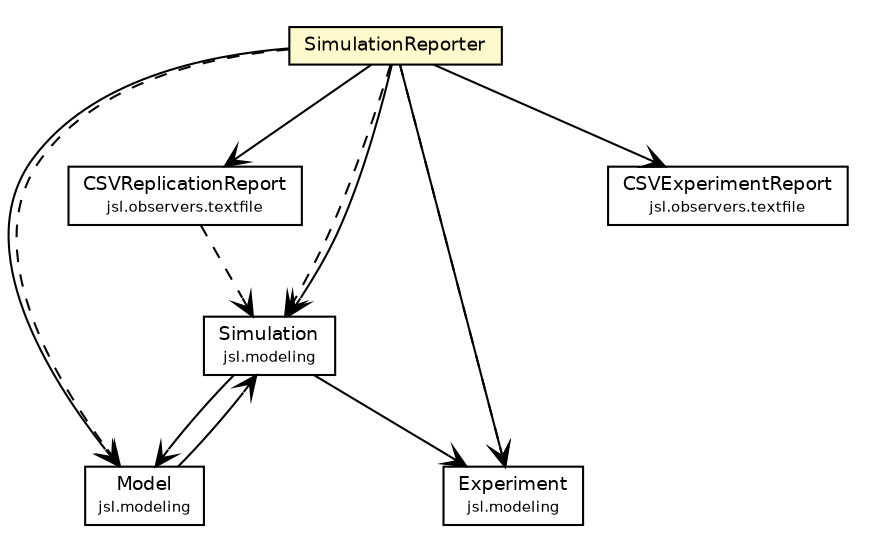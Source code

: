 #!/usr/local/bin/dot
#
# Class diagram 
# Generated by UMLGraph version 5.4 (http://www.umlgraph.org/)
#

digraph G {
	edge [fontname="Helvetica",fontsize=10,labelfontname="Helvetica",labelfontsize=10];
	node [fontname="Helvetica",fontsize=10,shape=plaintext];
	nodesep=0.25;
	ranksep=0.5;
	// jsl.modeling.Simulation
	c202546 [label=<<table title="jsl.modeling.Simulation" border="0" cellborder="1" cellspacing="0" cellpadding="2" port="p" href="../../modeling/Simulation.html">
		<tr><td><table border="0" cellspacing="0" cellpadding="1">
<tr><td align="center" balign="center"> Simulation </td></tr>
<tr><td align="center" balign="center"><font point-size="7.0"> jsl.modeling </font></td></tr>
		</table></td></tr>
		</table>>, URL="../../modeling/Simulation.html", fontname="Helvetica", fontcolor="black", fontsize=9.0];
	// jsl.modeling.Model
	c202557 [label=<<table title="jsl.modeling.Model" border="0" cellborder="1" cellspacing="0" cellpadding="2" port="p" href="../../modeling/Model.html">
		<tr><td><table border="0" cellspacing="0" cellpadding="1">
<tr><td align="center" balign="center"> Model </td></tr>
<tr><td align="center" balign="center"><font point-size="7.0"> jsl.modeling </font></td></tr>
		</table></td></tr>
		</table>>, URL="../../modeling/Model.html", fontname="Helvetica", fontcolor="black", fontsize=9.0];
	// jsl.modeling.Experiment
	c202565 [label=<<table title="jsl.modeling.Experiment" border="0" cellborder="1" cellspacing="0" cellpadding="2" port="p" href="../../modeling/Experiment.html">
		<tr><td><table border="0" cellspacing="0" cellpadding="1">
<tr><td align="center" balign="center"> Experiment </td></tr>
<tr><td align="center" balign="center"><font point-size="7.0"> jsl.modeling </font></td></tr>
		</table></td></tr>
		</table>>, URL="../../modeling/Experiment.html", fontname="Helvetica", fontcolor="black", fontsize=9.0];
	// jsl.observers.textfile.CSVReplicationReport
	c202843 [label=<<table title="jsl.observers.textfile.CSVReplicationReport" border="0" cellborder="1" cellspacing="0" cellpadding="2" port="p" href="../../observers/textfile/CSVReplicationReport.html">
		<tr><td><table border="0" cellspacing="0" cellpadding="1">
<tr><td align="center" balign="center"> CSVReplicationReport </td></tr>
<tr><td align="center" balign="center"><font point-size="7.0"> jsl.observers.textfile </font></td></tr>
		</table></td></tr>
		</table>>, URL="../../observers/textfile/CSVReplicationReport.html", fontname="Helvetica", fontcolor="black", fontsize=9.0];
	// jsl.observers.textfile.CSVExperimentReport
	c202844 [label=<<table title="jsl.observers.textfile.CSVExperimentReport" border="0" cellborder="1" cellspacing="0" cellpadding="2" port="p" href="../../observers/textfile/CSVExperimentReport.html">
		<tr><td><table border="0" cellspacing="0" cellpadding="1">
<tr><td align="center" balign="center"> CSVExperimentReport </td></tr>
<tr><td align="center" balign="center"><font point-size="7.0"> jsl.observers.textfile </font></td></tr>
		</table></td></tr>
		</table>>, URL="../../observers/textfile/CSVExperimentReport.html", fontname="Helvetica", fontcolor="black", fontsize=9.0];
	// jsl.utilities.reporting.SimulationReporter
	c202973 [label=<<table title="jsl.utilities.reporting.SimulationReporter" border="0" cellborder="1" cellspacing="0" cellpadding="2" port="p" bgcolor="lemonChiffon" href="./SimulationReporter.html">
		<tr><td><table border="0" cellspacing="0" cellpadding="1">
<tr><td align="center" balign="center"> SimulationReporter </td></tr>
		</table></td></tr>
		</table>>, URL="./SimulationReporter.html", fontname="Helvetica", fontcolor="black", fontsize=9.0];
	// jsl.modeling.Simulation NAVASSOC jsl.modeling.Experiment
	c202546:p -> c202565:p [taillabel="", label="", headlabel="", fontname="Helvetica", fontcolor="black", fontsize=10.0, color="black", arrowhead=open];
	// jsl.modeling.Simulation NAVASSOC jsl.modeling.Model
	c202546:p -> c202557:p [taillabel="", label="", headlabel="", fontname="Helvetica", fontcolor="black", fontsize=10.0, color="black", arrowhead=open];
	// jsl.modeling.Model NAVASSOC jsl.modeling.Simulation
	c202557:p -> c202546:p [taillabel="", label="", headlabel="", fontname="Helvetica", fontcolor="black", fontsize=10.0, color="black", arrowhead=open];
	// jsl.utilities.reporting.SimulationReporter NAVASSOC jsl.modeling.Simulation
	c202973:p -> c202546:p [taillabel="", label="", headlabel="", fontname="Helvetica", fontcolor="black", fontsize=10.0, color="black", arrowhead=open];
	// jsl.utilities.reporting.SimulationReporter NAVASSOC jsl.modeling.Model
	c202973:p -> c202557:p [taillabel="", label="", headlabel="", fontname="Helvetica", fontcolor="black", fontsize=10.0, color="black", arrowhead=open];
	// jsl.utilities.reporting.SimulationReporter NAVASSOC jsl.modeling.Experiment
	c202973:p -> c202565:p [taillabel="", label="", headlabel="", fontname="Helvetica", fontcolor="black", fontsize=10.0, color="black", arrowhead=open];
	// jsl.utilities.reporting.SimulationReporter NAVASSOC jsl.observers.textfile.CSVReplicationReport
	c202973:p -> c202843:p [taillabel="", label="", headlabel="", fontname="Helvetica", fontcolor="black", fontsize=10.0, color="black", arrowhead=open];
	// jsl.utilities.reporting.SimulationReporter NAVASSOC jsl.observers.textfile.CSVExperimentReport
	c202973:p -> c202844:p [taillabel="", label="", headlabel="", fontname="Helvetica", fontcolor="black", fontsize=10.0, color="black", arrowhead=open];
	// jsl.observers.textfile.CSVReplicationReport DEPEND jsl.modeling.Simulation
	c202843:p -> c202546:p [taillabel="", label="", headlabel="", fontname="Helvetica", fontcolor="black", fontsize=10.0, color="black", arrowhead=open, style=dashed];
	// jsl.utilities.reporting.SimulationReporter DEPEND jsl.modeling.Experiment
	c202973:p -> c202565:p [taillabel="", label="", headlabel="", fontname="Helvetica", fontcolor="black", fontsize=10.0, color="black", arrowhead=open, style=dashed];
	// jsl.utilities.reporting.SimulationReporter DEPEND jsl.modeling.Simulation
	c202973:p -> c202546:p [taillabel="", label="", headlabel="", fontname="Helvetica", fontcolor="black", fontsize=10.0, color="black", arrowhead=open, style=dashed];
	// jsl.utilities.reporting.SimulationReporter DEPEND jsl.modeling.Model
	c202973:p -> c202557:p [taillabel="", label="", headlabel="", fontname="Helvetica", fontcolor="black", fontsize=10.0, color="black", arrowhead=open, style=dashed];
}

